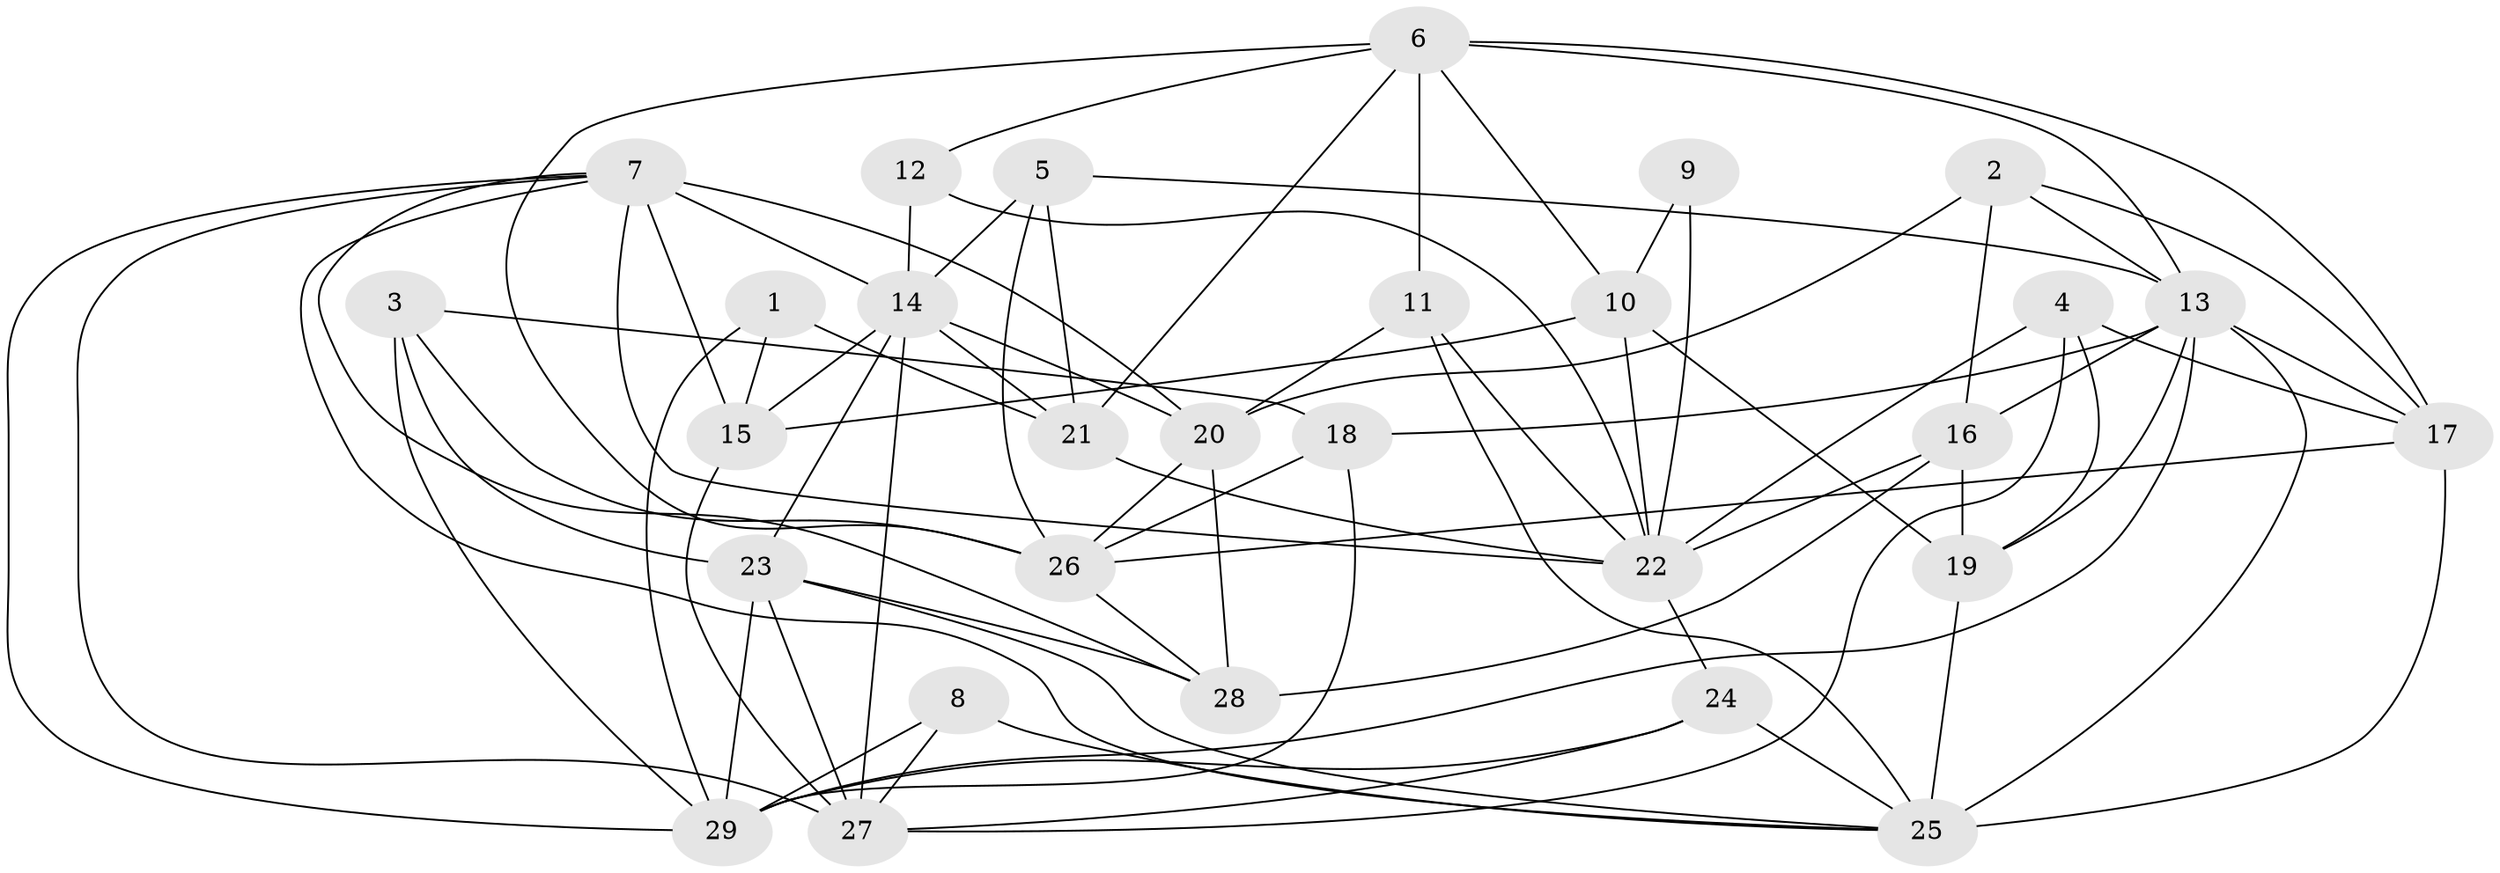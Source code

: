 // original degree distribution, {4: 0.3333333333333333, 3: 0.3157894736842105, 2: 0.05263157894736842, 5: 0.19298245614035087, 7: 0.017543859649122806, 6: 0.08771929824561403}
// Generated by graph-tools (version 1.1) at 2025/50/03/09/25 03:50:10]
// undirected, 29 vertices, 79 edges
graph export_dot {
graph [start="1"]
  node [color=gray90,style=filled];
  1;
  2;
  3;
  4;
  5;
  6;
  7;
  8;
  9;
  10;
  11;
  12;
  13;
  14;
  15;
  16;
  17;
  18;
  19;
  20;
  21;
  22;
  23;
  24;
  25;
  26;
  27;
  28;
  29;
  1 -- 15 [weight=1.0];
  1 -- 21 [weight=1.0];
  1 -- 29 [weight=1.0];
  2 -- 13 [weight=1.0];
  2 -- 16 [weight=1.0];
  2 -- 17 [weight=1.0];
  2 -- 20 [weight=1.0];
  3 -- 18 [weight=1.0];
  3 -- 23 [weight=1.0];
  3 -- 26 [weight=1.0];
  3 -- 29 [weight=1.0];
  4 -- 17 [weight=1.0];
  4 -- 19 [weight=1.0];
  4 -- 22 [weight=1.0];
  4 -- 27 [weight=1.0];
  5 -- 13 [weight=1.0];
  5 -- 14 [weight=1.0];
  5 -- 21 [weight=1.0];
  5 -- 26 [weight=2.0];
  6 -- 10 [weight=1.0];
  6 -- 11 [weight=1.0];
  6 -- 12 [weight=1.0];
  6 -- 13 [weight=1.0];
  6 -- 17 [weight=1.0];
  6 -- 21 [weight=1.0];
  6 -- 26 [weight=1.0];
  7 -- 14 [weight=1.0];
  7 -- 15 [weight=1.0];
  7 -- 20 [weight=1.0];
  7 -- 22 [weight=1.0];
  7 -- 25 [weight=1.0];
  7 -- 27 [weight=1.0];
  7 -- 28 [weight=1.0];
  7 -- 29 [weight=1.0];
  8 -- 25 [weight=1.0];
  8 -- 27 [weight=1.0];
  8 -- 29 [weight=1.0];
  9 -- 10 [weight=1.0];
  9 -- 22 [weight=1.0];
  10 -- 15 [weight=2.0];
  10 -- 19 [weight=1.0];
  10 -- 22 [weight=1.0];
  11 -- 20 [weight=1.0];
  11 -- 22 [weight=1.0];
  11 -- 25 [weight=1.0];
  12 -- 14 [weight=1.0];
  12 -- 22 [weight=1.0];
  13 -- 16 [weight=1.0];
  13 -- 17 [weight=1.0];
  13 -- 18 [weight=1.0];
  13 -- 19 [weight=1.0];
  13 -- 25 [weight=1.0];
  13 -- 29 [weight=1.0];
  14 -- 15 [weight=1.0];
  14 -- 20 [weight=1.0];
  14 -- 21 [weight=1.0];
  14 -- 23 [weight=1.0];
  14 -- 27 [weight=1.0];
  15 -- 27 [weight=1.0];
  16 -- 19 [weight=1.0];
  16 -- 22 [weight=1.0];
  16 -- 28 [weight=1.0];
  17 -- 25 [weight=2.0];
  17 -- 26 [weight=1.0];
  18 -- 26 [weight=1.0];
  18 -- 29 [weight=1.0];
  19 -- 25 [weight=2.0];
  20 -- 26 [weight=1.0];
  20 -- 28 [weight=1.0];
  21 -- 22 [weight=1.0];
  22 -- 24 [weight=1.0];
  23 -- 25 [weight=1.0];
  23 -- 27 [weight=1.0];
  23 -- 28 [weight=1.0];
  23 -- 29 [weight=1.0];
  24 -- 25 [weight=1.0];
  24 -- 27 [weight=1.0];
  24 -- 29 [weight=1.0];
  26 -- 28 [weight=1.0];
}
